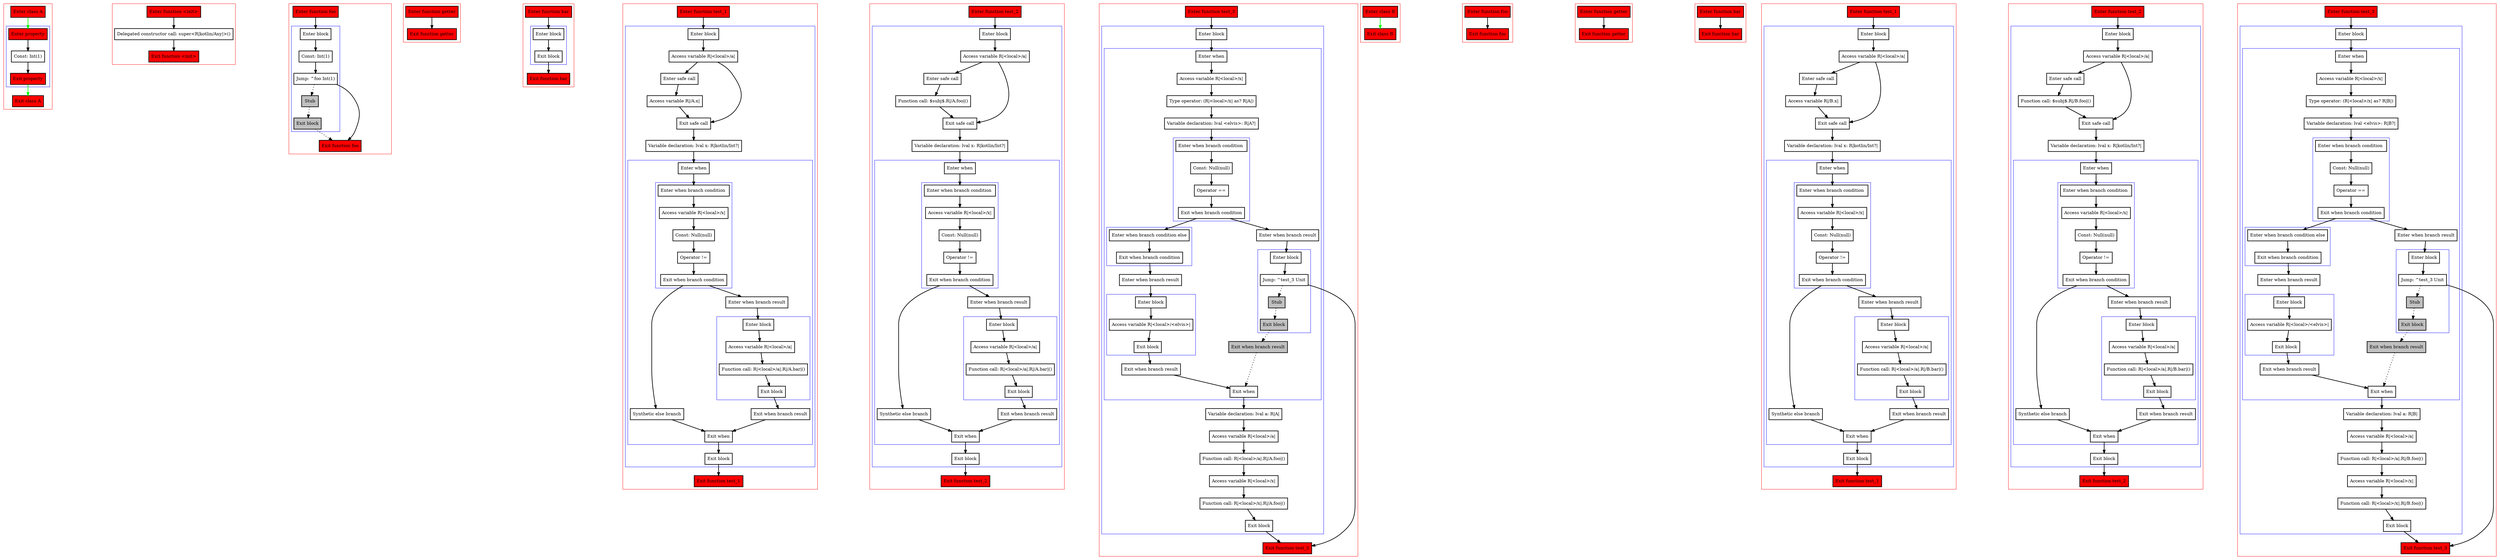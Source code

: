 digraph assignSafeCall_kt {
    graph [nodesep=3]
    node [shape=box penwidth=2]
    edge [penwidth=2]

    subgraph cluster_0 {
        color=red
        0 [label="Enter class A" style="filled" fillcolor=red];
        subgraph cluster_1 {
            color=blue
            2 [label="Enter property" style="filled" fillcolor=red];
            3 [label="Const: Int(1)"];
            4 [label="Exit property" style="filled" fillcolor=red];
        }
        1 [label="Exit class A" style="filled" fillcolor=red];
    }
    0 -> {2} [color=green];
    2 -> {3};
    3 -> {4};
    4 -> {1} [color=green];

    subgraph cluster_2 {
        color=red
        5 [label="Enter function <init>" style="filled" fillcolor=red];
        6 [label="Delegated constructor call: super<R|kotlin/Any|>()"];
        7 [label="Exit function <init>" style="filled" fillcolor=red];
    }
    5 -> {6};
    6 -> {7};

    subgraph cluster_3 {
        color=red
        8 [label="Enter function foo" style="filled" fillcolor=red];
        subgraph cluster_4 {
            color=blue
            9 [label="Enter block"];
            10 [label="Const: Int(1)"];
            11 [label="Jump: ^foo Int(1)"];
            12 [label="Stub" style="filled" fillcolor=gray];
            13 [label="Exit block" style="filled" fillcolor=gray];
        }
        14 [label="Exit function foo" style="filled" fillcolor=red];
    }
    8 -> {9};
    9 -> {10};
    10 -> {11};
    11 -> {14};
    11 -> {12} [style=dotted];
    12 -> {13} [style=dotted];
    13 -> {14} [style=dotted];

    subgraph cluster_5 {
        color=red
        15 [label="Enter function getter" style="filled" fillcolor=red];
        16 [label="Exit function getter" style="filled" fillcolor=red];
    }
    15 -> {16};

    subgraph cluster_6 {
        color=red
        17 [label="Enter function bar" style="filled" fillcolor=red];
        subgraph cluster_7 {
            color=blue
            18 [label="Enter block"];
            19 [label="Exit block"];
        }
        20 [label="Exit function bar" style="filled" fillcolor=red];
    }
    17 -> {18};
    18 -> {19};
    19 -> {20};

    subgraph cluster_8 {
        color=red
        21 [label="Enter function test_1" style="filled" fillcolor=red];
        subgraph cluster_9 {
            color=blue
            22 [label="Enter block"];
            23 [label="Access variable R|<local>/a|"];
            24 [label="Enter safe call"];
            25 [label="Access variable R|/A.x|"];
            26 [label="Exit safe call"];
            27 [label="Variable declaration: lval x: R|kotlin/Int?|"];
            subgraph cluster_10 {
                color=blue
                28 [label="Enter when"];
                subgraph cluster_11 {
                    color=blue
                    29 [label="Enter when branch condition "];
                    30 [label="Access variable R|<local>/x|"];
                    31 [label="Const: Null(null)"];
                    32 [label="Operator !="];
                    33 [label="Exit when branch condition"];
                }
                34 [label="Synthetic else branch"];
                35 [label="Enter when branch result"];
                subgraph cluster_12 {
                    color=blue
                    36 [label="Enter block"];
                    37 [label="Access variable R|<local>/a|"];
                    38 [label="Function call: R|<local>/a|.R|/A.bar|()"];
                    39 [label="Exit block"];
                }
                40 [label="Exit when branch result"];
                41 [label="Exit when"];
            }
            42 [label="Exit block"];
        }
        43 [label="Exit function test_1" style="filled" fillcolor=red];
    }
    21 -> {22};
    22 -> {23};
    23 -> {24 26};
    24 -> {25};
    25 -> {26};
    26 -> {27};
    27 -> {28};
    28 -> {29};
    29 -> {30};
    30 -> {31};
    31 -> {32};
    32 -> {33};
    33 -> {35 34};
    34 -> {41};
    35 -> {36};
    36 -> {37};
    37 -> {38};
    38 -> {39};
    39 -> {40};
    40 -> {41};
    41 -> {42};
    42 -> {43};

    subgraph cluster_13 {
        color=red
        44 [label="Enter function test_2" style="filled" fillcolor=red];
        subgraph cluster_14 {
            color=blue
            45 [label="Enter block"];
            46 [label="Access variable R|<local>/a|"];
            47 [label="Enter safe call"];
            48 [label="Function call: $subj$.R|/A.foo|()"];
            49 [label="Exit safe call"];
            50 [label="Variable declaration: lval x: R|kotlin/Int?|"];
            subgraph cluster_15 {
                color=blue
                51 [label="Enter when"];
                subgraph cluster_16 {
                    color=blue
                    52 [label="Enter when branch condition "];
                    53 [label="Access variable R|<local>/x|"];
                    54 [label="Const: Null(null)"];
                    55 [label="Operator !="];
                    56 [label="Exit when branch condition"];
                }
                57 [label="Synthetic else branch"];
                58 [label="Enter when branch result"];
                subgraph cluster_17 {
                    color=blue
                    59 [label="Enter block"];
                    60 [label="Access variable R|<local>/a|"];
                    61 [label="Function call: R|<local>/a|.R|/A.bar|()"];
                    62 [label="Exit block"];
                }
                63 [label="Exit when branch result"];
                64 [label="Exit when"];
            }
            65 [label="Exit block"];
        }
        66 [label="Exit function test_2" style="filled" fillcolor=red];
    }
    44 -> {45};
    45 -> {46};
    46 -> {47 49};
    47 -> {48};
    48 -> {49};
    49 -> {50};
    50 -> {51};
    51 -> {52};
    52 -> {53};
    53 -> {54};
    54 -> {55};
    55 -> {56};
    56 -> {58 57};
    57 -> {64};
    58 -> {59};
    59 -> {60};
    60 -> {61};
    61 -> {62};
    62 -> {63};
    63 -> {64};
    64 -> {65};
    65 -> {66};

    subgraph cluster_18 {
        color=red
        67 [label="Enter function test_3" style="filled" fillcolor=red];
        subgraph cluster_19 {
            color=blue
            68 [label="Enter block"];
            subgraph cluster_20 {
                color=blue
                69 [label="Enter when"];
                70 [label="Access variable R|<local>/x|"];
                71 [label="Type operator: (R|<local>/x| as? R|A|)"];
                72 [label="Variable declaration: lval <elvis>: R|A?|"];
                subgraph cluster_21 {
                    color=blue
                    73 [label="Enter when branch condition "];
                    74 [label="Const: Null(null)"];
                    75 [label="Operator =="];
                    76 [label="Exit when branch condition"];
                }
                subgraph cluster_22 {
                    color=blue
                    77 [label="Enter when branch condition else"];
                    78 [label="Exit when branch condition"];
                }
                79 [label="Enter when branch result"];
                subgraph cluster_23 {
                    color=blue
                    80 [label="Enter block"];
                    81 [label="Access variable R|<local>/<elvis>|"];
                    82 [label="Exit block"];
                }
                83 [label="Exit when branch result"];
                84 [label="Enter when branch result"];
                subgraph cluster_24 {
                    color=blue
                    85 [label="Enter block"];
                    86 [label="Jump: ^test_3 Unit"];
                    87 [label="Stub" style="filled" fillcolor=gray];
                    88 [label="Exit block" style="filled" fillcolor=gray];
                }
                89 [label="Exit when branch result" style="filled" fillcolor=gray];
                90 [label="Exit when"];
            }
            91 [label="Variable declaration: lval a: R|A|"];
            92 [label="Access variable R|<local>/a|"];
            93 [label="Function call: R|<local>/a|.R|/A.foo|()"];
            94 [label="Access variable R|<local>/x|"];
            95 [label="Function call: R|<local>/x|.R|/A.foo|()"];
            96 [label="Exit block"];
        }
        97 [label="Exit function test_3" style="filled" fillcolor=red];
    }
    67 -> {68};
    68 -> {69};
    69 -> {70};
    70 -> {71};
    71 -> {72};
    72 -> {73};
    73 -> {74};
    74 -> {75};
    75 -> {76};
    76 -> {84 77};
    77 -> {78};
    78 -> {79};
    79 -> {80};
    80 -> {81};
    81 -> {82};
    82 -> {83};
    83 -> {90};
    84 -> {85};
    85 -> {86};
    86 -> {97};
    86 -> {87} [style=dotted];
    87 -> {88} [style=dotted];
    88 -> {89} [style=dotted];
    89 -> {90} [style=dotted];
    90 -> {91};
    91 -> {92};
    92 -> {93};
    93 -> {94};
    94 -> {95};
    95 -> {96};
    96 -> {97};

    subgraph cluster_25 {
        color=red
        98 [label="Enter class B" style="filled" fillcolor=red];
        99 [label="Exit class B" style="filled" fillcolor=red];
    }
    98 -> {99} [color=green];

    subgraph cluster_26 {
        color=red
        100 [label="Enter function foo" style="filled" fillcolor=red];
        101 [label="Exit function foo" style="filled" fillcolor=red];
    }
    100 -> {101};

    subgraph cluster_27 {
        color=red
        102 [label="Enter function getter" style="filled" fillcolor=red];
        103 [label="Exit function getter" style="filled" fillcolor=red];
    }
    102 -> {103};

    subgraph cluster_28 {
        color=red
        104 [label="Enter function bar" style="filled" fillcolor=red];
        105 [label="Exit function bar" style="filled" fillcolor=red];
    }
    104 -> {105};

    subgraph cluster_29 {
        color=red
        106 [label="Enter function test_1" style="filled" fillcolor=red];
        subgraph cluster_30 {
            color=blue
            107 [label="Enter block"];
            108 [label="Access variable R|<local>/a|"];
            109 [label="Enter safe call"];
            110 [label="Access variable R|/B.x|"];
            111 [label="Exit safe call"];
            112 [label="Variable declaration: lval x: R|kotlin/Int?|"];
            subgraph cluster_31 {
                color=blue
                113 [label="Enter when"];
                subgraph cluster_32 {
                    color=blue
                    114 [label="Enter when branch condition "];
                    115 [label="Access variable R|<local>/x|"];
                    116 [label="Const: Null(null)"];
                    117 [label="Operator !="];
                    118 [label="Exit when branch condition"];
                }
                119 [label="Synthetic else branch"];
                120 [label="Enter when branch result"];
                subgraph cluster_33 {
                    color=blue
                    121 [label="Enter block"];
                    122 [label="Access variable R|<local>/a|"];
                    123 [label="Function call: R|<local>/a|.R|/B.bar|()"];
                    124 [label="Exit block"];
                }
                125 [label="Exit when branch result"];
                126 [label="Exit when"];
            }
            127 [label="Exit block"];
        }
        128 [label="Exit function test_1" style="filled" fillcolor=red];
    }
    106 -> {107};
    107 -> {108};
    108 -> {109 111};
    109 -> {110};
    110 -> {111};
    111 -> {112};
    112 -> {113};
    113 -> {114};
    114 -> {115};
    115 -> {116};
    116 -> {117};
    117 -> {118};
    118 -> {120 119};
    119 -> {126};
    120 -> {121};
    121 -> {122};
    122 -> {123};
    123 -> {124};
    124 -> {125};
    125 -> {126};
    126 -> {127};
    127 -> {128};

    subgraph cluster_34 {
        color=red
        129 [label="Enter function test_2" style="filled" fillcolor=red];
        subgraph cluster_35 {
            color=blue
            130 [label="Enter block"];
            131 [label="Access variable R|<local>/a|"];
            132 [label="Enter safe call"];
            133 [label="Function call: $subj$.R|/B.foo|()"];
            134 [label="Exit safe call"];
            135 [label="Variable declaration: lval x: R|kotlin/Int?|"];
            subgraph cluster_36 {
                color=blue
                136 [label="Enter when"];
                subgraph cluster_37 {
                    color=blue
                    137 [label="Enter when branch condition "];
                    138 [label="Access variable R|<local>/x|"];
                    139 [label="Const: Null(null)"];
                    140 [label="Operator !="];
                    141 [label="Exit when branch condition"];
                }
                142 [label="Synthetic else branch"];
                143 [label="Enter when branch result"];
                subgraph cluster_38 {
                    color=blue
                    144 [label="Enter block"];
                    145 [label="Access variable R|<local>/a|"];
                    146 [label="Function call: R|<local>/a|.R|/B.bar|()"];
                    147 [label="Exit block"];
                }
                148 [label="Exit when branch result"];
                149 [label="Exit when"];
            }
            150 [label="Exit block"];
        }
        151 [label="Exit function test_2" style="filled" fillcolor=red];
    }
    129 -> {130};
    130 -> {131};
    131 -> {132 134};
    132 -> {133};
    133 -> {134};
    134 -> {135};
    135 -> {136};
    136 -> {137};
    137 -> {138};
    138 -> {139};
    139 -> {140};
    140 -> {141};
    141 -> {143 142};
    142 -> {149};
    143 -> {144};
    144 -> {145};
    145 -> {146};
    146 -> {147};
    147 -> {148};
    148 -> {149};
    149 -> {150};
    150 -> {151};

    subgraph cluster_39 {
        color=red
        152 [label="Enter function test_3" style="filled" fillcolor=red];
        subgraph cluster_40 {
            color=blue
            153 [label="Enter block"];
            subgraph cluster_41 {
                color=blue
                154 [label="Enter when"];
                155 [label="Access variable R|<local>/x|"];
                156 [label="Type operator: (R|<local>/x| as? R|B|)"];
                157 [label="Variable declaration: lval <elvis>: R|B?|"];
                subgraph cluster_42 {
                    color=blue
                    158 [label="Enter when branch condition "];
                    159 [label="Const: Null(null)"];
                    160 [label="Operator =="];
                    161 [label="Exit when branch condition"];
                }
                subgraph cluster_43 {
                    color=blue
                    162 [label="Enter when branch condition else"];
                    163 [label="Exit when branch condition"];
                }
                164 [label="Enter when branch result"];
                subgraph cluster_44 {
                    color=blue
                    165 [label="Enter block"];
                    166 [label="Access variable R|<local>/<elvis>|"];
                    167 [label="Exit block"];
                }
                168 [label="Exit when branch result"];
                169 [label="Enter when branch result"];
                subgraph cluster_45 {
                    color=blue
                    170 [label="Enter block"];
                    171 [label="Jump: ^test_3 Unit"];
                    172 [label="Stub" style="filled" fillcolor=gray];
                    173 [label="Exit block" style="filled" fillcolor=gray];
                }
                174 [label="Exit when branch result" style="filled" fillcolor=gray];
                175 [label="Exit when"];
            }
            176 [label="Variable declaration: lval a: R|B|"];
            177 [label="Access variable R|<local>/a|"];
            178 [label="Function call: R|<local>/a|.R|/B.foo|()"];
            179 [label="Access variable R|<local>/x|"];
            180 [label="Function call: R|<local>/x|.R|/B.foo|()"];
            181 [label="Exit block"];
        }
        182 [label="Exit function test_3" style="filled" fillcolor=red];
    }
    152 -> {153};
    153 -> {154};
    154 -> {155};
    155 -> {156};
    156 -> {157};
    157 -> {158};
    158 -> {159};
    159 -> {160};
    160 -> {161};
    161 -> {169 162};
    162 -> {163};
    163 -> {164};
    164 -> {165};
    165 -> {166};
    166 -> {167};
    167 -> {168};
    168 -> {175};
    169 -> {170};
    170 -> {171};
    171 -> {182};
    171 -> {172} [style=dotted];
    172 -> {173} [style=dotted];
    173 -> {174} [style=dotted];
    174 -> {175} [style=dotted];
    175 -> {176};
    176 -> {177};
    177 -> {178};
    178 -> {179};
    179 -> {180};
    180 -> {181};
    181 -> {182};

}
